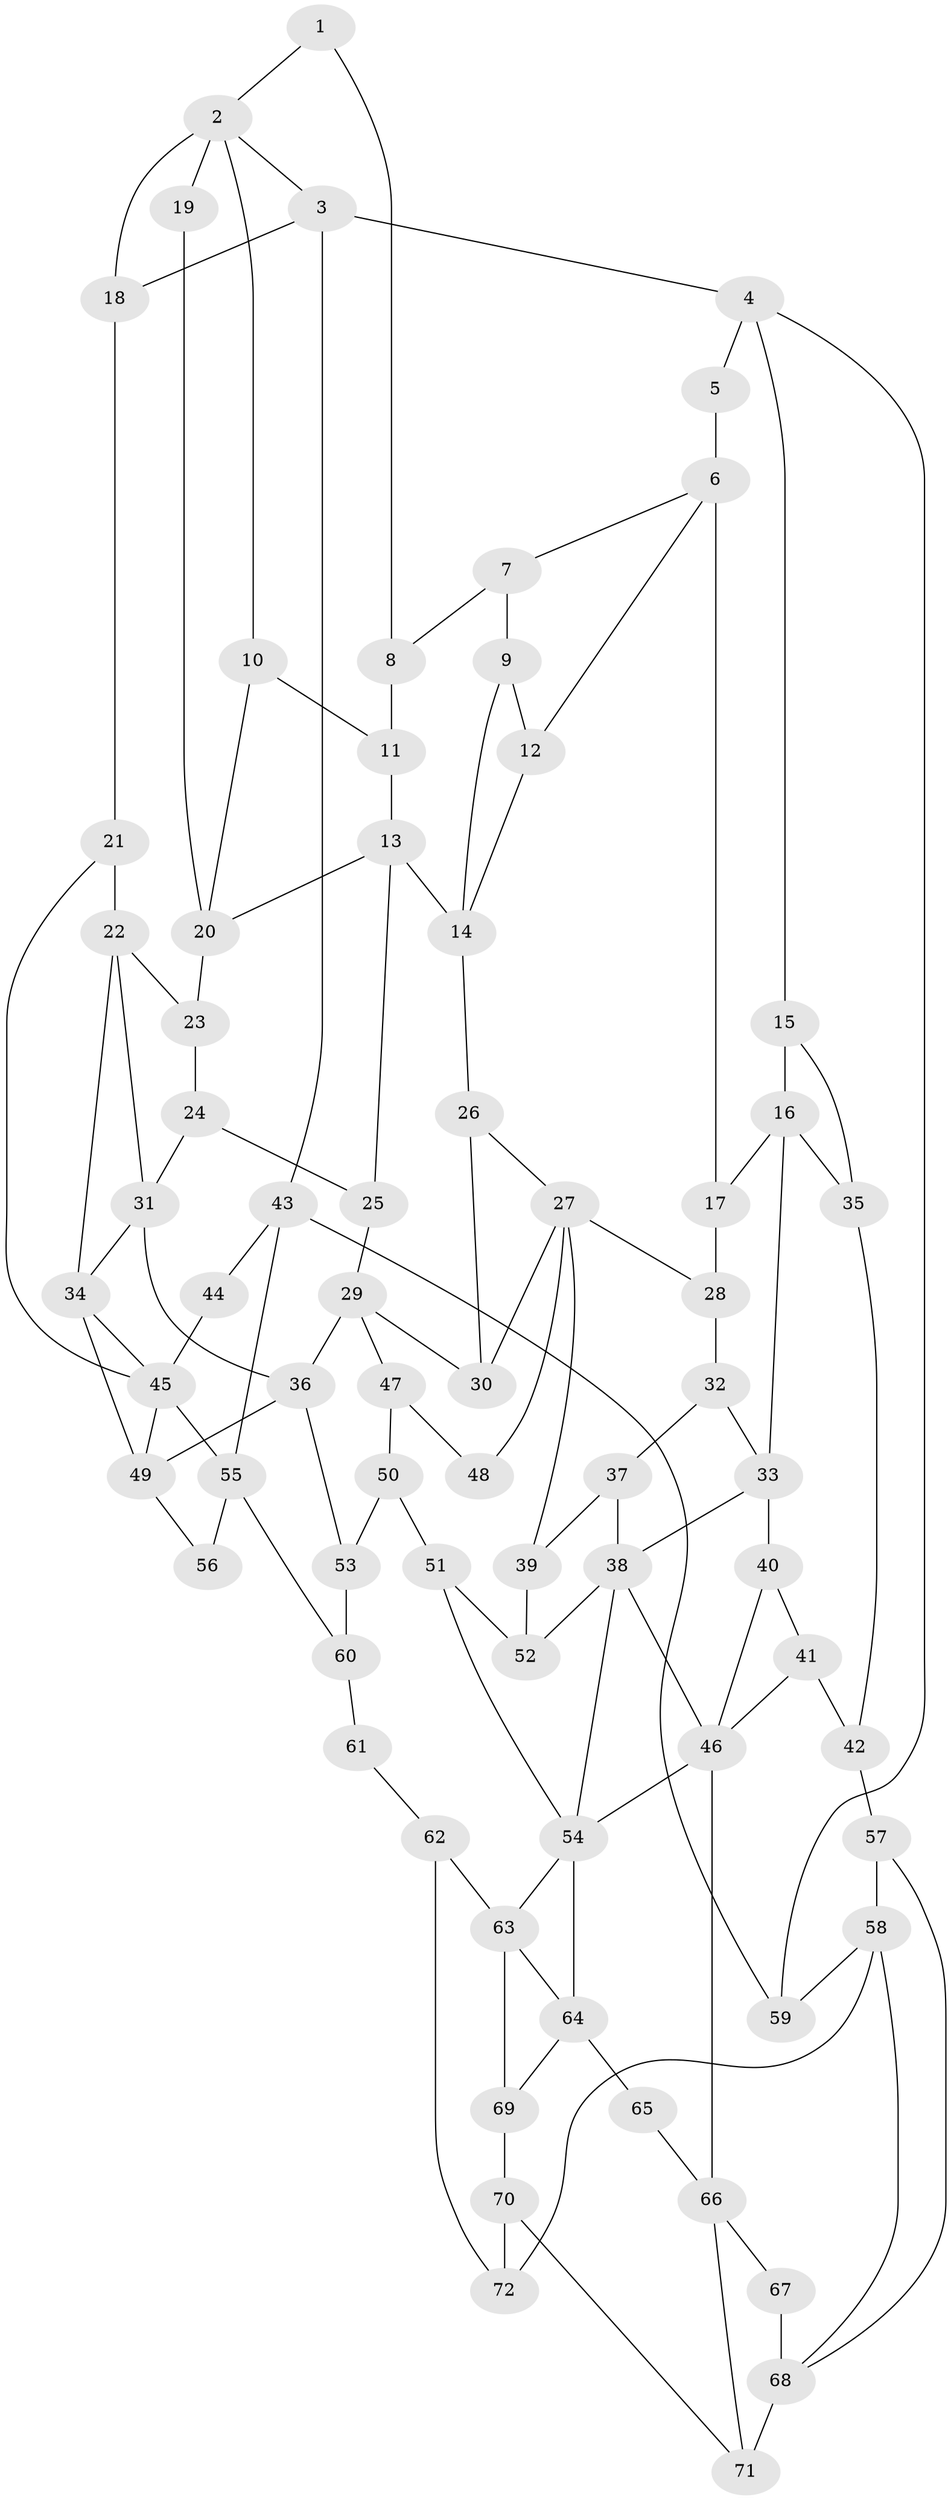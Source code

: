 // original degree distribution, {3: 0.013888888888888888, 4: 0.22916666666666666, 6: 0.2152777777777778, 5: 0.5416666666666666}
// Generated by graph-tools (version 1.1) at 2025/38/03/09/25 02:38:50]
// undirected, 72 vertices, 120 edges
graph export_dot {
graph [start="1"]
  node [color=gray90,style=filled];
  1;
  2;
  3;
  4;
  5;
  6;
  7;
  8;
  9;
  10;
  11;
  12;
  13;
  14;
  15;
  16;
  17;
  18;
  19;
  20;
  21;
  22;
  23;
  24;
  25;
  26;
  27;
  28;
  29;
  30;
  31;
  32;
  33;
  34;
  35;
  36;
  37;
  38;
  39;
  40;
  41;
  42;
  43;
  44;
  45;
  46;
  47;
  48;
  49;
  50;
  51;
  52;
  53;
  54;
  55;
  56;
  57;
  58;
  59;
  60;
  61;
  62;
  63;
  64;
  65;
  66;
  67;
  68;
  69;
  70;
  71;
  72;
  1 -- 2 [weight=1.0];
  1 -- 8 [weight=1.0];
  2 -- 3 [weight=1.0];
  2 -- 10 [weight=1.0];
  2 -- 18 [weight=1.0];
  2 -- 19 [weight=2.0];
  3 -- 4 [weight=1.0];
  3 -- 18 [weight=1.0];
  3 -- 43 [weight=1.0];
  4 -- 5 [weight=1.0];
  4 -- 15 [weight=1.0];
  4 -- 59 [weight=1.0];
  5 -- 6 [weight=2.0];
  6 -- 7 [weight=1.0];
  6 -- 12 [weight=1.0];
  6 -- 17 [weight=2.0];
  7 -- 8 [weight=1.0];
  7 -- 9 [weight=2.0];
  8 -- 11 [weight=1.0];
  9 -- 12 [weight=1.0];
  9 -- 14 [weight=1.0];
  10 -- 11 [weight=1.0];
  10 -- 20 [weight=1.0];
  11 -- 13 [weight=1.0];
  12 -- 14 [weight=1.0];
  13 -- 14 [weight=2.0];
  13 -- 20 [weight=1.0];
  13 -- 25 [weight=2.0];
  14 -- 26 [weight=1.0];
  15 -- 16 [weight=1.0];
  15 -- 35 [weight=1.0];
  16 -- 17 [weight=2.0];
  16 -- 33 [weight=2.0];
  16 -- 35 [weight=1.0];
  17 -- 28 [weight=1.0];
  18 -- 21 [weight=1.0];
  19 -- 20 [weight=1.0];
  20 -- 23 [weight=2.0];
  21 -- 22 [weight=2.0];
  21 -- 45 [weight=1.0];
  22 -- 23 [weight=2.0];
  22 -- 31 [weight=1.0];
  22 -- 34 [weight=1.0];
  23 -- 24 [weight=1.0];
  24 -- 25 [weight=1.0];
  24 -- 31 [weight=1.0];
  25 -- 29 [weight=2.0];
  26 -- 27 [weight=1.0];
  26 -- 30 [weight=1.0];
  27 -- 28 [weight=1.0];
  27 -- 30 [weight=1.0];
  27 -- 39 [weight=1.0];
  27 -- 48 [weight=2.0];
  28 -- 32 [weight=1.0];
  29 -- 30 [weight=1.0];
  29 -- 36 [weight=1.0];
  29 -- 47 [weight=1.0];
  31 -- 34 [weight=1.0];
  31 -- 36 [weight=1.0];
  32 -- 33 [weight=1.0];
  32 -- 37 [weight=1.0];
  33 -- 38 [weight=1.0];
  33 -- 40 [weight=2.0];
  34 -- 45 [weight=1.0];
  34 -- 49 [weight=1.0];
  35 -- 42 [weight=1.0];
  36 -- 49 [weight=1.0];
  36 -- 53 [weight=1.0];
  37 -- 38 [weight=1.0];
  37 -- 39 [weight=1.0];
  38 -- 46 [weight=1.0];
  38 -- 52 [weight=1.0];
  38 -- 54 [weight=1.0];
  39 -- 52 [weight=1.0];
  40 -- 41 [weight=1.0];
  40 -- 46 [weight=1.0];
  41 -- 42 [weight=1.0];
  41 -- 46 [weight=1.0];
  42 -- 57 [weight=1.0];
  43 -- 44 [weight=1.0];
  43 -- 55 [weight=1.0];
  43 -- 59 [weight=1.0];
  44 -- 45 [weight=2.0];
  45 -- 49 [weight=1.0];
  45 -- 55 [weight=1.0];
  46 -- 54 [weight=1.0];
  46 -- 66 [weight=2.0];
  47 -- 48 [weight=1.0];
  47 -- 50 [weight=1.0];
  49 -- 56 [weight=1.0];
  50 -- 51 [weight=1.0];
  50 -- 53 [weight=1.0];
  51 -- 52 [weight=1.0];
  51 -- 54 [weight=1.0];
  53 -- 60 [weight=1.0];
  54 -- 63 [weight=1.0];
  54 -- 64 [weight=1.0];
  55 -- 56 [weight=2.0];
  55 -- 60 [weight=2.0];
  57 -- 58 [weight=1.0];
  57 -- 68 [weight=1.0];
  58 -- 59 [weight=2.0];
  58 -- 68 [weight=1.0];
  58 -- 72 [weight=1.0];
  60 -- 61 [weight=2.0];
  61 -- 62 [weight=2.0];
  62 -- 63 [weight=2.0];
  62 -- 72 [weight=1.0];
  63 -- 64 [weight=2.0];
  63 -- 69 [weight=1.0];
  64 -- 65 [weight=2.0];
  64 -- 69 [weight=1.0];
  65 -- 66 [weight=1.0];
  66 -- 67 [weight=1.0];
  66 -- 71 [weight=1.0];
  67 -- 68 [weight=2.0];
  68 -- 71 [weight=2.0];
  69 -- 70 [weight=1.0];
  70 -- 71 [weight=1.0];
  70 -- 72 [weight=1.0];
}
